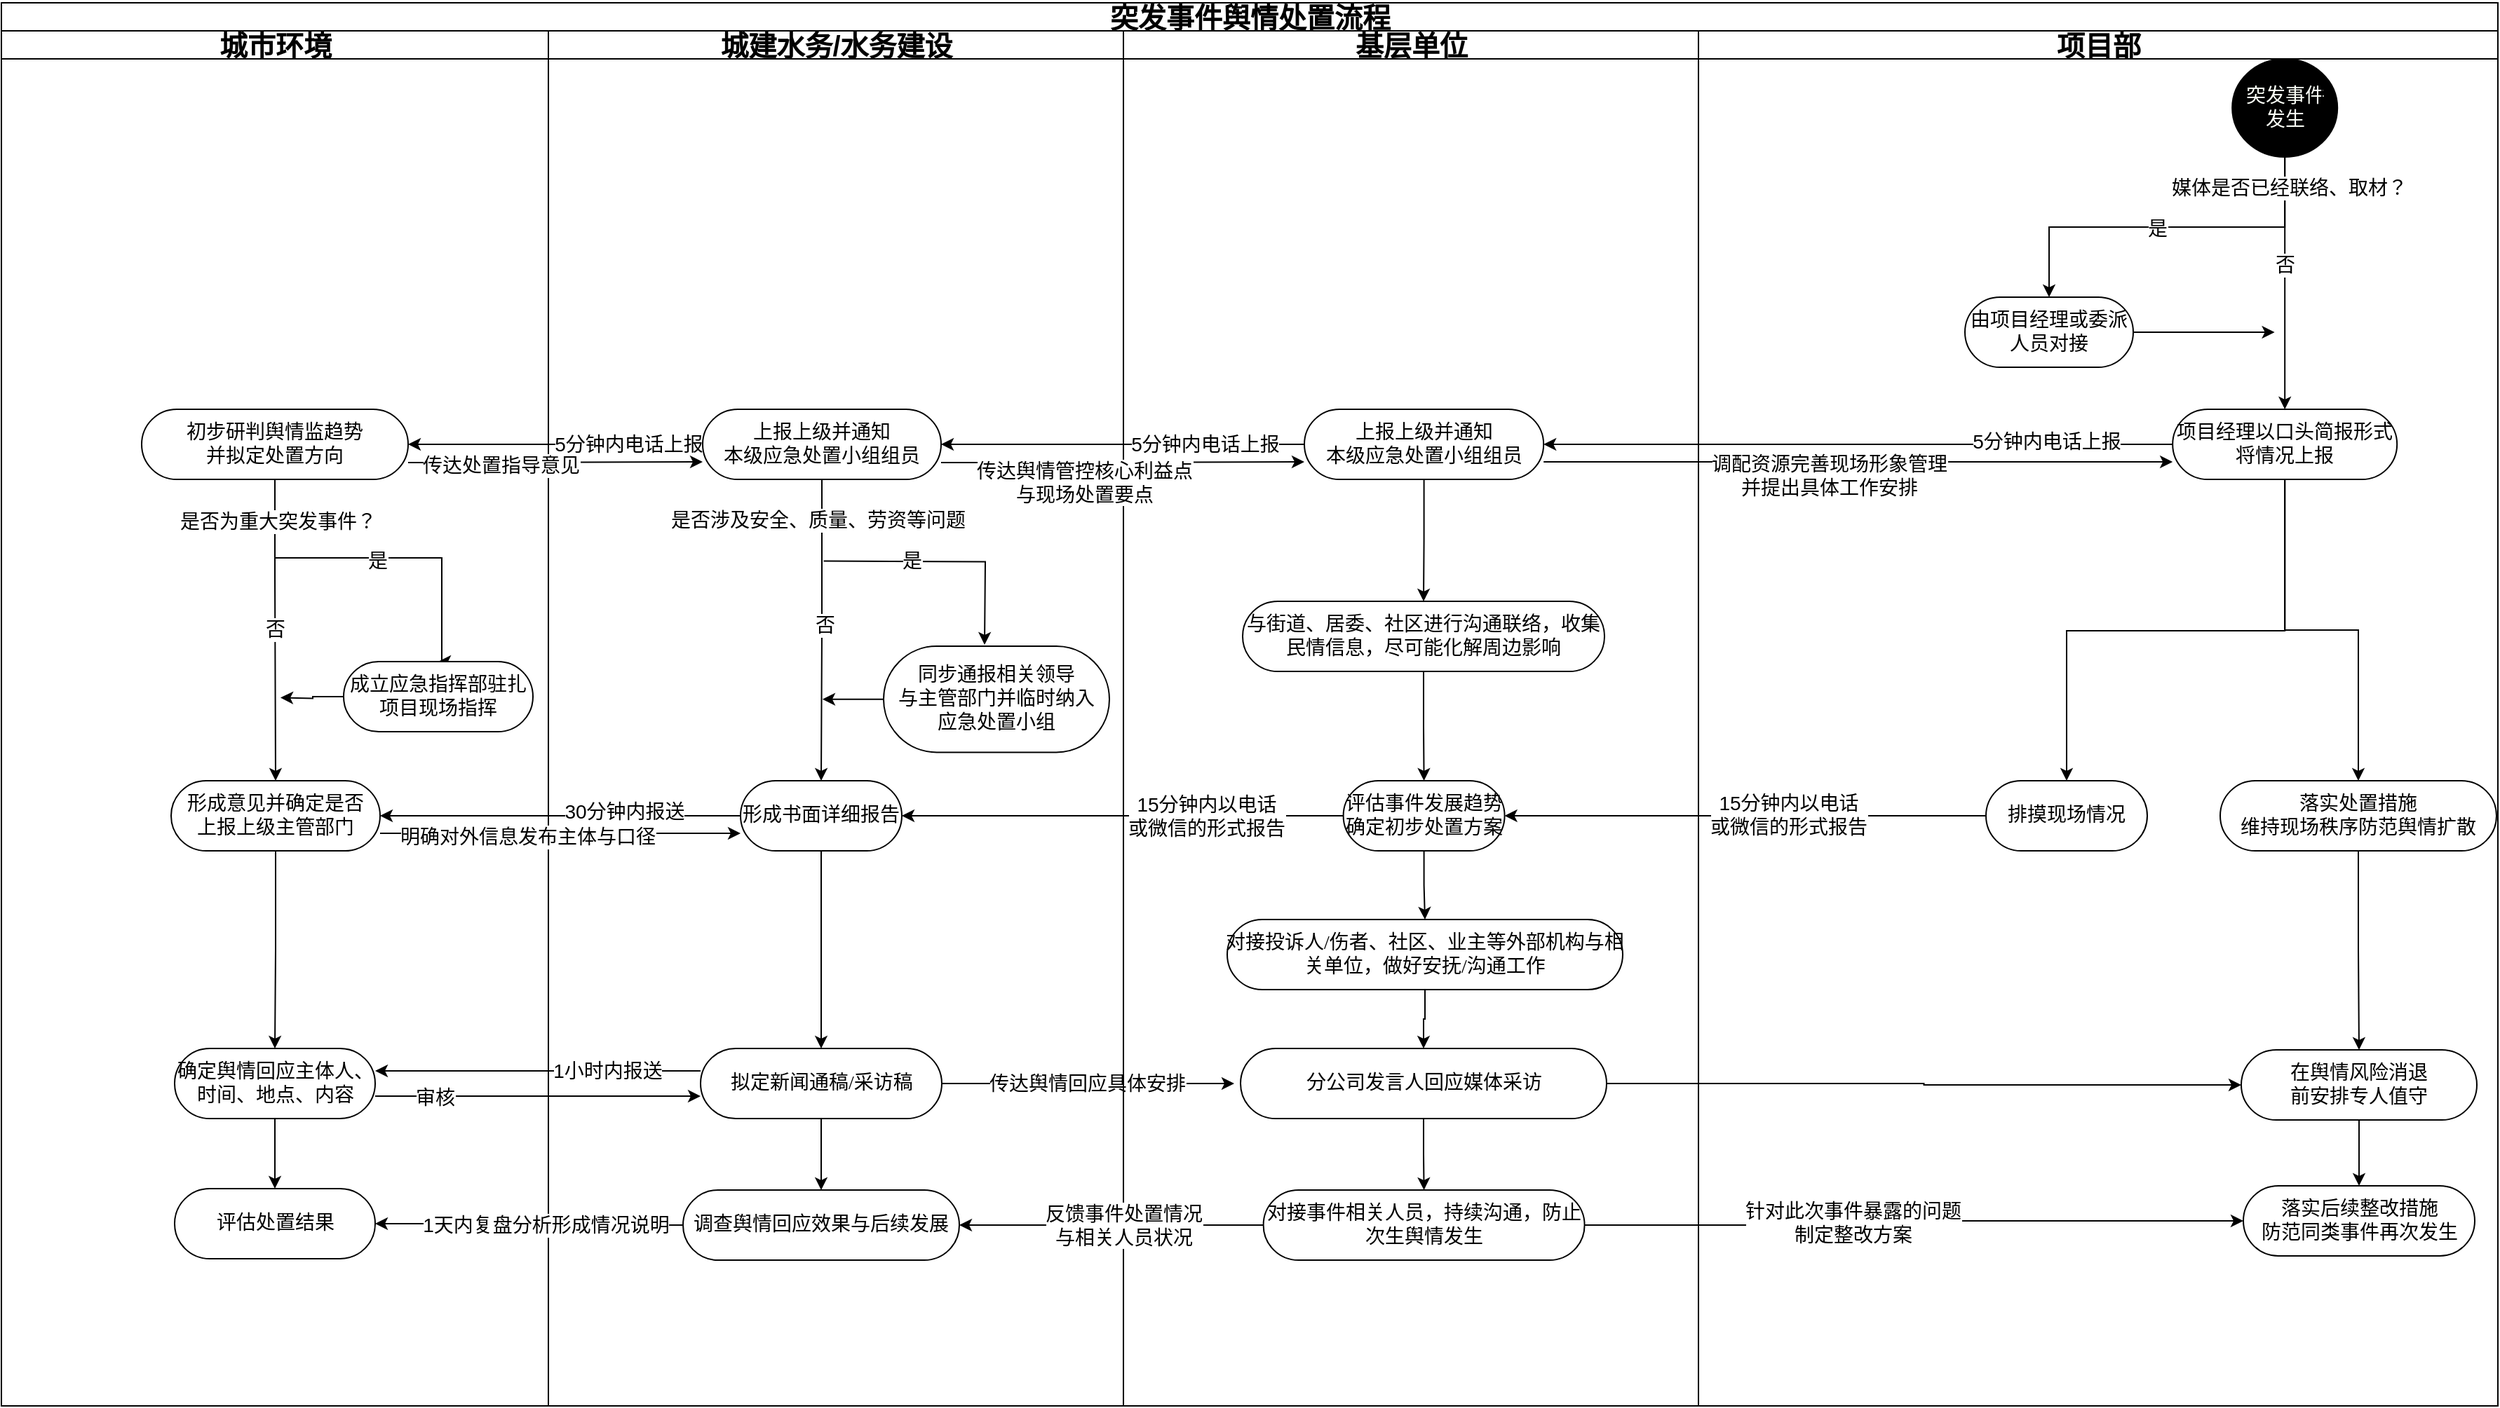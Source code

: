 <mxfile version="21.6.7" type="github">
  <diagram name="Page-1" id="0783ab3e-0a74-02c8-0abd-f7b4e66b4bec">
    <mxGraphModel dx="1562" dy="1930" grid="0" gridSize="10" guides="1" tooltips="1" connect="1" arrows="1" fold="1" page="1" pageScale="1" pageWidth="850" pageHeight="1100" background="none" math="0" shadow="0">
      <root>
        <mxCell id="0" />
        <mxCell id="1" parent="0" />
        <mxCell id="1c1d494c118603dd-1" value="突发事件舆情处置流程" style="swimlane;html=1;childLayout=stackLayout;startSize=20;rounded=0;shadow=0;comic=0;labelBackgroundColor=none;strokeWidth=1;fontFamily=Verdana;fontSize=20;align=center;spacingTop=0;spacingBottom=0;" parent="1" vertex="1">
          <mxGeometry x="54" y="-25" width="1780" height="1001" as="geometry" />
        </mxCell>
        <mxCell id="oOQ63VLb-OkWk4r61rTC-32" style="edgeStyle=orthogonalEdgeStyle;rounded=0;orthogonalLoop=1;jettySize=auto;html=1;entryX=1;entryY=0.5;entryDx=0;entryDy=0;fontSize=14;spacing=0;" parent="1c1d494c118603dd-1" source="oOQ63VLb-OkWk4r61rTC-26" target="oOQ63VLb-OkWk4r61rTC-29" edge="1">
          <mxGeometry relative="1" as="geometry" />
        </mxCell>
        <mxCell id="oOQ63VLb-OkWk4r61rTC-48" value="5分钟内电话上报" style="edgeLabel;html=1;align=center;verticalAlign=middle;resizable=0;points=[];fontSize=14;spacing=0;" parent="oOQ63VLb-OkWk4r61rTC-32" vertex="1" connectable="0">
          <mxGeometry x="-0.356" y="1" relative="1" as="geometry">
            <mxPoint x="54" y="-3" as="offset" />
          </mxGeometry>
        </mxCell>
        <mxCell id="oOQ63VLb-OkWk4r61rTC-34" style="edgeStyle=orthogonalEdgeStyle;rounded=0;orthogonalLoop=1;jettySize=auto;html=1;exitX=0;exitY=0.5;exitDx=0;exitDy=0;entryX=1;entryY=0.5;entryDx=0;entryDy=0;fontSize=14;spacing=0;" parent="1c1d494c118603dd-1" source="oOQ63VLb-OkWk4r61rTC-30" target="oOQ63VLb-OkWk4r61rTC-31" edge="1">
          <mxGeometry relative="1" as="geometry" />
        </mxCell>
        <mxCell id="oOQ63VLb-OkWk4r61rTC-50" value="5分钟内电话上报" style="edgeLabel;html=1;align=center;verticalAlign=middle;resizable=0;points=[];fontSize=14;spacing=0;" parent="oOQ63VLb-OkWk4r61rTC-34" vertex="1" connectable="0">
          <mxGeometry x="-0.195" relative="1" as="geometry">
            <mxPoint x="31" as="offset" />
          </mxGeometry>
        </mxCell>
        <mxCell id="Tv2FIY8ql31G6wODKrf9-86" value="" style="edgeStyle=orthogonalEdgeStyle;rounded=0;orthogonalLoop=1;jettySize=auto;html=1;fontSize=14;spacing=0;" parent="1c1d494c118603dd-1" source="oOQ63VLb-OkWk4r61rTC-29" target="oOQ63VLb-OkWk4r61rTC-30" edge="1">
          <mxGeometry relative="1" as="geometry" />
        </mxCell>
        <mxCell id="Tv2FIY8ql31G6wODKrf9-89" value="5分钟内电话上报" style="edgeLabel;html=1;align=center;verticalAlign=middle;resizable=0;points=[];fontSize=14;" parent="Tv2FIY8ql31G6wODKrf9-86" vertex="1" connectable="0">
          <mxGeometry x="-0.222" y="-1" relative="1" as="geometry">
            <mxPoint x="30" y="1" as="offset" />
          </mxGeometry>
        </mxCell>
        <mxCell id="Tv2FIY8ql31G6wODKrf9-76" style="edgeStyle=orthogonalEdgeStyle;rounded=0;orthogonalLoop=1;jettySize=auto;html=1;entryX=1;entryY=0.5;entryDx=0;entryDy=0;fontSize=14;spacing=0;" parent="1c1d494c118603dd-1" source="Tv2FIY8ql31G6wODKrf9-25" target="oOQ63VLb-OkWk4r61rTC-38" edge="1">
          <mxGeometry relative="1" as="geometry" />
        </mxCell>
        <mxCell id="Tv2FIY8ql31G6wODKrf9-121" value="15分钟内以电话&lt;br style=&quot;border-color: var(--border-color); font-size: 14px;&quot;&gt;&lt;span style=&quot;border-color: var(--border-color); font-size: 14px;&quot;&gt;或微信的形式报告&lt;/span&gt;" style="edgeLabel;html=1;align=center;verticalAlign=middle;resizable=0;points=[];labelBackgroundColor=#FFFFFF;fontSize=14;" parent="Tv2FIY8ql31G6wODKrf9-76" vertex="1" connectable="0">
          <mxGeometry x="-0.142" y="-1" relative="1" as="geometry">
            <mxPoint x="37" y="1" as="offset" />
          </mxGeometry>
        </mxCell>
        <mxCell id="Tv2FIY8ql31G6wODKrf9-27" style="edgeStyle=orthogonalEdgeStyle;rounded=0;orthogonalLoop=1;jettySize=auto;html=1;entryX=1;entryY=0.5;entryDx=0;entryDy=0;fontSize=14;spacing=0;" parent="1c1d494c118603dd-1" source="oOQ63VLb-OkWk4r61rTC-43" target="Tv2FIY8ql31G6wODKrf9-25" edge="1">
          <mxGeometry relative="1" as="geometry" />
        </mxCell>
        <mxCell id="Tv2FIY8ql31G6wODKrf9-75" value="15分钟内以电话&lt;br style=&quot;font-size: 14px;&quot;&gt;或微信的形式报告" style="edgeLabel;html=1;align=center;verticalAlign=middle;resizable=0;points=[];fontSize=14;spacing=0;" parent="Tv2FIY8ql31G6wODKrf9-27" vertex="1" connectable="0">
          <mxGeometry x="-0.176" y="-1" relative="1" as="geometry">
            <mxPoint as="offset" />
          </mxGeometry>
        </mxCell>
        <mxCell id="Tv2FIY8ql31G6wODKrf9-114" value="" style="edgeStyle=orthogonalEdgeStyle;rounded=0;orthogonalLoop=1;jettySize=auto;html=1;fontSize=14;" parent="1c1d494c118603dd-1" source="oOQ63VLb-OkWk4r61rTC-38" target="Tv2FIY8ql31G6wODKrf9-28" edge="1">
          <mxGeometry relative="1" as="geometry">
            <mxPoint x="619.5" y="610.0" as="targetPoint" />
            <mxPoint x="957.5" y="610" as="sourcePoint" />
          </mxGeometry>
        </mxCell>
        <mxCell id="Tv2FIY8ql31G6wODKrf9-115" value="30分钟内报送" style="edgeLabel;html=1;align=center;verticalAlign=middle;resizable=0;points=[];fontSize=14;" parent="Tv2FIY8ql31G6wODKrf9-114" vertex="1" connectable="0">
          <mxGeometry x="-0.363" relative="1" as="geometry">
            <mxPoint x="-1" y="-3" as="offset" />
          </mxGeometry>
        </mxCell>
        <mxCell id="1c1d494c118603dd-2" value="城市环境" style="swimlane;html=1;startSize=20;fontSize=20;" parent="1c1d494c118603dd-1" vertex="1">
          <mxGeometry y="20" width="390" height="981" as="geometry" />
        </mxCell>
        <mxCell id="Tv2FIY8ql31G6wODKrf9-284" style="edgeStyle=orthogonalEdgeStyle;rounded=0;orthogonalLoop=1;jettySize=auto;html=1;exitX=0.5;exitY=1;exitDx=0;exitDy=0;entryX=0.5;entryY=0;entryDx=0;entryDy=0;fontSize=14;" parent="1c1d494c118603dd-2" source="oOQ63VLb-OkWk4r61rTC-31" target="oOQ63VLb-OkWk4r61rTC-35" edge="1">
          <mxGeometry relative="1" as="geometry">
            <Array as="points">
              <mxPoint x="195" y="376" />
              <mxPoint x="314" y="376" />
            </Array>
          </mxGeometry>
        </mxCell>
        <mxCell id="Tv2FIY8ql31G6wODKrf9-285" value="是" style="edgeLabel;html=1;align=center;verticalAlign=middle;resizable=0;points=[];fontSize=14;" parent="Tv2FIY8ql31G6wODKrf9-284" vertex="1" connectable="0">
          <mxGeometry x="0.016" y="-2" relative="1" as="geometry">
            <mxPoint x="1" as="offset" />
          </mxGeometry>
        </mxCell>
        <mxCell id="oOQ63VLb-OkWk4r61rTC-31" value="初步研判舆情监趋势&lt;br style=&quot;font-size: 14px;&quot;&gt;并拟定处置方向" style="rounded=1;whiteSpace=wrap;html=1;shadow=0;comic=0;labelBackgroundColor=none;strokeWidth=1;fontFamily=Verdana;fontSize=14;align=center;arcSize=50;spacing=0;" parent="1c1d494c118603dd-2" vertex="1">
          <mxGeometry x="100" y="270" width="190" height="50" as="geometry" />
        </mxCell>
        <mxCell id="Tv2FIY8ql31G6wODKrf9-290" style="edgeStyle=orthogonalEdgeStyle;rounded=0;orthogonalLoop=1;jettySize=auto;html=1;exitX=0;exitY=0.5;exitDx=0;exitDy=0;" parent="1c1d494c118603dd-2" source="oOQ63VLb-OkWk4r61rTC-35" edge="1">
          <mxGeometry relative="1" as="geometry">
            <mxPoint x="199.0" y="475.692" as="targetPoint" />
          </mxGeometry>
        </mxCell>
        <mxCell id="oOQ63VLb-OkWk4r61rTC-35" value="成立应急指挥部驻扎项目现场指挥" style="rounded=1;whiteSpace=wrap;html=1;shadow=0;comic=0;labelBackgroundColor=none;strokeWidth=1;fontFamily=Verdana;fontSize=14;align=center;arcSize=50;spacing=0;" parent="1c1d494c118603dd-2" vertex="1">
          <mxGeometry x="244" y="450" width="135" height="50" as="geometry" />
        </mxCell>
        <mxCell id="Tv2FIY8ql31G6wODKrf9-157" style="edgeStyle=orthogonalEdgeStyle;rounded=0;orthogonalLoop=1;jettySize=auto;html=1;exitX=0.5;exitY=1;exitDx=0;exitDy=0;entryX=0.5;entryY=0;entryDx=0;entryDy=0;fontSize=14;" parent="1c1d494c118603dd-2" source="Tv2FIY8ql31G6wODKrf9-28" target="Tv2FIY8ql31G6wODKrf9-156" edge="1">
          <mxGeometry relative="1" as="geometry" />
        </mxCell>
        <mxCell id="Tv2FIY8ql31G6wODKrf9-28" value="形成意见并确定是否&lt;br style=&quot;border-color: var(--border-color); font-size: 14px;&quot;&gt;上报上级主管部门" style="rounded=1;whiteSpace=wrap;html=1;shadow=0;comic=0;labelBackgroundColor=none;strokeWidth=1;fontFamily=Verdana;fontSize=14;align=center;arcSize=50;spacing=0;" parent="1c1d494c118603dd-2" vertex="1">
          <mxGeometry x="121" y="535" width="149" height="50" as="geometry" />
        </mxCell>
        <mxCell id="oOQ63VLb-OkWk4r61rTC-53" style="edgeStyle=orthogonalEdgeStyle;rounded=0;orthogonalLoop=1;jettySize=auto;html=1;entryX=0.5;entryY=0;entryDx=0;entryDy=0;fontSize=14;spacing=0;exitX=0.5;exitY=1;exitDx=0;exitDy=0;" parent="1c1d494c118603dd-2" source="oOQ63VLb-OkWk4r61rTC-31" target="Tv2FIY8ql31G6wODKrf9-28" edge="1">
          <mxGeometry relative="1" as="geometry">
            <mxPoint x="125" y="667" as="targetPoint" />
            <Array as="points">
              <mxPoint x="195" y="390" />
              <mxPoint x="195" y="390" />
            </Array>
          </mxGeometry>
        </mxCell>
        <mxCell id="oOQ63VLb-OkWk4r61rTC-54" value="是否为重大突发事件？" style="edgeLabel;html=1;align=center;verticalAlign=middle;resizable=0;points=[];fontSize=14;spacing=0;" parent="oOQ63VLb-OkWk4r61rTC-53" vertex="1" connectable="0">
          <mxGeometry x="-0.778" y="2" relative="1" as="geometry">
            <mxPoint y="6" as="offset" />
          </mxGeometry>
        </mxCell>
        <mxCell id="oOQ63VLb-OkWk4r61rTC-56" value="否" style="edgeLabel;html=1;align=center;verticalAlign=middle;resizable=0;points=[];fontSize=14;spacing=0;" parent="oOQ63VLb-OkWk4r61rTC-53" vertex="1" connectable="0">
          <mxGeometry x="0.18" y="1" relative="1" as="geometry">
            <mxPoint x="-2" y="-20" as="offset" />
          </mxGeometry>
        </mxCell>
        <mxCell id="Tv2FIY8ql31G6wODKrf9-179" style="edgeStyle=orthogonalEdgeStyle;rounded=0;orthogonalLoop=1;jettySize=auto;html=1;entryX=0.5;entryY=0;entryDx=0;entryDy=0;fontSize=14;" parent="1c1d494c118603dd-2" source="Tv2FIY8ql31G6wODKrf9-156" target="Tv2FIY8ql31G6wODKrf9-178" edge="1">
          <mxGeometry relative="1" as="geometry" />
        </mxCell>
        <mxCell id="Tv2FIY8ql31G6wODKrf9-156" value="确定舆情回应主体人、时间、地点、内容" style="rounded=1;whiteSpace=wrap;html=1;shadow=0;comic=0;labelBackgroundColor=none;strokeWidth=1;fontFamily=Verdana;fontSize=14;align=center;arcSize=50;spacing=0;" parent="1c1d494c118603dd-2" vertex="1">
          <mxGeometry x="123.5" y="726" width="143" height="50" as="geometry" />
        </mxCell>
        <mxCell id="Tv2FIY8ql31G6wODKrf9-178" value="评估处置结果" style="rounded=1;whiteSpace=wrap;html=1;shadow=0;comic=0;labelBackgroundColor=none;strokeWidth=1;fontFamily=Verdana;fontSize=14;align=center;arcSize=50;spacing=0;" parent="1c1d494c118603dd-2" vertex="1">
          <mxGeometry x="123.5" y="826" width="143" height="50" as="geometry" />
        </mxCell>
        <mxCell id="1c1d494c118603dd-3" value="城建水务/水务建设" style="swimlane;html=1;startSize=20;fontSize=20;" parent="1c1d494c118603dd-1" vertex="1">
          <mxGeometry x="390" y="20" width="410" height="981" as="geometry" />
        </mxCell>
        <mxCell id="Tv2FIY8ql31G6wODKrf9-10" style="edgeStyle=orthogonalEdgeStyle;rounded=0;orthogonalLoop=1;jettySize=auto;html=1;entryX=0.5;entryY=0;entryDx=0;entryDy=0;fontSize=14;spacing=0;" parent="1c1d494c118603dd-3" source="oOQ63VLb-OkWk4r61rTC-30" target="oOQ63VLb-OkWk4r61rTC-38" edge="1">
          <mxGeometry relative="1" as="geometry" />
        </mxCell>
        <mxCell id="Tv2FIY8ql31G6wODKrf9-92" value="是否涉及安全、质量、劳资等问题" style="edgeLabel;html=1;align=center;verticalAlign=middle;resizable=0;points=[];fontSize=14;" parent="Tv2FIY8ql31G6wODKrf9-10" vertex="1" connectable="0">
          <mxGeometry x="-0.731" y="-3" relative="1" as="geometry">
            <mxPoint as="offset" />
          </mxGeometry>
        </mxCell>
        <mxCell id="Tv2FIY8ql31G6wODKrf9-94" value="否" style="edgeLabel;html=1;align=center;verticalAlign=middle;resizable=0;points=[];fontSize=14;" parent="Tv2FIY8ql31G6wODKrf9-10" vertex="1" connectable="0">
          <mxGeometry x="0.233" relative="1" as="geometry">
            <mxPoint x="2" y="-29" as="offset" />
          </mxGeometry>
        </mxCell>
        <mxCell id="Tv2FIY8ql31G6wODKrf9-91" style="edgeStyle=orthogonalEdgeStyle;rounded=0;orthogonalLoop=1;jettySize=auto;html=1;fontSize=14;" parent="1c1d494c118603dd-3" edge="1">
          <mxGeometry relative="1" as="geometry">
            <mxPoint x="196.27" y="378.28" as="sourcePoint" />
            <mxPoint x="311" y="438" as="targetPoint" />
          </mxGeometry>
        </mxCell>
        <mxCell id="Tv2FIY8ql31G6wODKrf9-93" value="是" style="edgeLabel;html=1;align=center;verticalAlign=middle;resizable=0;points=[];fontSize=14;" parent="Tv2FIY8ql31G6wODKrf9-91" vertex="1" connectable="0">
          <mxGeometry x="-0.291" y="1" relative="1" as="geometry">
            <mxPoint as="offset" />
          </mxGeometry>
        </mxCell>
        <mxCell id="oOQ63VLb-OkWk4r61rTC-30" value="上报上级并通知&lt;br style=&quot;border-color: var(--border-color); font-size: 14px;&quot;&gt;本级应急处置小组组员" style="rounded=1;whiteSpace=wrap;html=1;shadow=0;comic=0;labelBackgroundColor=none;strokeWidth=1;fontFamily=Verdana;fontSize=14;align=center;arcSize=50;spacing=0;" parent="1c1d494c118603dd-3" vertex="1">
          <mxGeometry x="110" y="270" width="170" height="50" as="geometry" />
        </mxCell>
        <mxCell id="Tv2FIY8ql31G6wODKrf9-103" style="edgeStyle=orthogonalEdgeStyle;rounded=0;orthogonalLoop=1;jettySize=auto;html=1;fontSize=14;" parent="1c1d494c118603dd-3" source="oOQ63VLb-OkWk4r61rTC-38" target="Tv2FIY8ql31G6wODKrf9-101" edge="1">
          <mxGeometry relative="1" as="geometry" />
        </mxCell>
        <mxCell id="oOQ63VLb-OkWk4r61rTC-38" value="形成书面详细报告" style="rounded=1;whiteSpace=wrap;html=1;shadow=0;comic=0;labelBackgroundColor=none;strokeWidth=1;fontFamily=Verdana;fontSize=14;align=center;arcSize=50;spacing=0;" parent="1c1d494c118603dd-3" vertex="1">
          <mxGeometry x="137" y="535" width="115" height="50" as="geometry" />
        </mxCell>
        <mxCell id="Tv2FIY8ql31G6wODKrf9-289" style="edgeStyle=orthogonalEdgeStyle;rounded=0;orthogonalLoop=1;jettySize=auto;html=1;" parent="1c1d494c118603dd-3" source="Tv2FIY8ql31G6wODKrf9-85" edge="1">
          <mxGeometry relative="1" as="geometry">
            <mxPoint x="195.462" y="476.86" as="targetPoint" />
          </mxGeometry>
        </mxCell>
        <mxCell id="Tv2FIY8ql31G6wODKrf9-85" value="同步通报相关领导&lt;br&gt;与主管部门并临时纳入&lt;br&gt;应急处置小组" style="rounded=1;whiteSpace=wrap;html=1;shadow=0;comic=0;labelBackgroundColor=none;strokeWidth=1;fontFamily=Verdana;fontSize=14;align=center;arcSize=50;spacing=0;" parent="1c1d494c118603dd-3" vertex="1">
          <mxGeometry x="239" y="439" width="161" height="75.72" as="geometry" />
        </mxCell>
        <mxCell id="Tv2FIY8ql31G6wODKrf9-154" style="edgeStyle=orthogonalEdgeStyle;rounded=0;orthogonalLoop=1;jettySize=auto;html=1;fontSize=14;" parent="1c1d494c118603dd-3" source="Tv2FIY8ql31G6wODKrf9-101" edge="1">
          <mxGeometry relative="1" as="geometry">
            <mxPoint x="489" y="751" as="targetPoint" />
          </mxGeometry>
        </mxCell>
        <mxCell id="Tv2FIY8ql31G6wODKrf9-166" value="传达舆情回应具体安排" style="edgeLabel;html=1;align=center;verticalAlign=middle;resizable=0;points=[];fontSize=14;" parent="Tv2FIY8ql31G6wODKrf9-154" vertex="1" connectable="0">
          <mxGeometry x="-0.302" y="-3" relative="1" as="geometry">
            <mxPoint x="30" y="-3" as="offset" />
          </mxGeometry>
        </mxCell>
        <mxCell id="Tv2FIY8ql31G6wODKrf9-177" style="edgeStyle=orthogonalEdgeStyle;rounded=0;orthogonalLoop=1;jettySize=auto;html=1;exitX=0.5;exitY=1;exitDx=0;exitDy=0;entryX=0.5;entryY=0;entryDx=0;entryDy=0;fontSize=14;" parent="1c1d494c118603dd-3" source="Tv2FIY8ql31G6wODKrf9-101" target="Tv2FIY8ql31G6wODKrf9-172" edge="1">
          <mxGeometry relative="1" as="geometry" />
        </mxCell>
        <mxCell id="Tv2FIY8ql31G6wODKrf9-101" value="拟定新闻通稿/采访稿" style="rounded=1;whiteSpace=wrap;html=1;shadow=0;comic=0;labelBackgroundColor=none;strokeWidth=1;fontFamily=Verdana;fontSize=14;align=center;arcSize=50;spacing=0;" parent="1c1d494c118603dd-3" vertex="1">
          <mxGeometry x="108.5" y="726" width="172" height="50" as="geometry" />
        </mxCell>
        <mxCell id="Tv2FIY8ql31G6wODKrf9-159" style="edgeStyle=orthogonalEdgeStyle;rounded=0;orthogonalLoop=1;jettySize=auto;html=1;exitX=0;exitY=0.75;exitDx=0;exitDy=0;entryX=1;entryY=0.75;entryDx=0;entryDy=0;fontSize=14;" parent="1c1d494c118603dd-3" edge="1">
          <mxGeometry relative="1" as="geometry">
            <mxPoint x="108.5" y="742" as="sourcePoint" />
            <mxPoint x="-123.5" y="742" as="targetPoint" />
          </mxGeometry>
        </mxCell>
        <mxCell id="Tv2FIY8ql31G6wODKrf9-160" value="1小时内报送" style="edgeLabel;html=1;align=center;verticalAlign=middle;resizable=0;points=[];fontSize=14;" parent="Tv2FIY8ql31G6wODKrf9-159" vertex="1" connectable="0">
          <mxGeometry x="0.136" y="1" relative="1" as="geometry">
            <mxPoint x="65" y="-1" as="offset" />
          </mxGeometry>
        </mxCell>
        <mxCell id="Tv2FIY8ql31G6wODKrf9-164" style="edgeStyle=orthogonalEdgeStyle;rounded=0;orthogonalLoop=1;jettySize=auto;html=1;exitX=1;exitY=0.5;exitDx=0;exitDy=0;entryX=0;entryY=0.5;entryDx=0;entryDy=0;fontSize=14;" parent="1c1d494c118603dd-3" edge="1">
          <mxGeometry relative="1" as="geometry">
            <mxPoint x="-123.5" y="760" as="sourcePoint" />
            <mxPoint x="108.5" y="760" as="targetPoint" />
          </mxGeometry>
        </mxCell>
        <mxCell id="Tv2FIY8ql31G6wODKrf9-165" value="审核" style="edgeLabel;html=1;align=center;verticalAlign=middle;resizable=0;points=[];fontSize=14;" parent="Tv2FIY8ql31G6wODKrf9-164" vertex="1" connectable="0">
          <mxGeometry x="0.233" y="-5" relative="1" as="geometry">
            <mxPoint x="-101" y="-4" as="offset" />
          </mxGeometry>
        </mxCell>
        <mxCell id="Tv2FIY8ql31G6wODKrf9-172" value="调查舆情回应效果与后续发展" style="rounded=1;whiteSpace=wrap;html=1;shadow=0;comic=0;labelBackgroundColor=none;strokeWidth=1;fontFamily=Verdana;fontSize=14;align=center;arcSize=50;spacing=0;" parent="1c1d494c118603dd-3" vertex="1">
          <mxGeometry x="96" y="827" width="197" height="50" as="geometry" />
        </mxCell>
        <mxCell id="1c1d494c118603dd-4" value="基层单位" style="swimlane;html=1;startSize=20;fontSize=20;" parent="1c1d494c118603dd-1" vertex="1">
          <mxGeometry x="800" y="20" width="410" height="981" as="geometry">
            <mxRectangle x="500" y="20" width="40" height="970" as="alternateBounds" />
          </mxGeometry>
        </mxCell>
        <mxCell id="Tv2FIY8ql31G6wODKrf9-146" style="edgeStyle=orthogonalEdgeStyle;rounded=0;orthogonalLoop=1;jettySize=auto;html=1;entryX=0.5;entryY=0;entryDx=0;entryDy=0;fontSize=14;" parent="1c1d494c118603dd-4" source="oOQ63VLb-OkWk4r61rTC-29" target="Tv2FIY8ql31G6wODKrf9-145" edge="1">
          <mxGeometry relative="1" as="geometry" />
        </mxCell>
        <mxCell id="oOQ63VLb-OkWk4r61rTC-29" value="上报上级并通知&lt;br style=&quot;font-size: 14px;&quot;&gt;本级应急处置小组组员" style="rounded=1;whiteSpace=wrap;html=1;shadow=0;comic=0;labelBackgroundColor=none;strokeWidth=1;fontFamily=Verdana;fontSize=14;align=center;arcSize=50;spacing=0;" parent="1c1d494c118603dd-4" vertex="1">
          <mxGeometry x="129" y="270" width="170.59" height="50" as="geometry" />
        </mxCell>
        <mxCell id="Tv2FIY8ql31G6wODKrf9-106" style="edgeStyle=orthogonalEdgeStyle;rounded=0;orthogonalLoop=1;jettySize=auto;html=1;exitX=0.5;exitY=1;exitDx=0;exitDy=0;entryX=0.5;entryY=0;entryDx=0;entryDy=0;fontSize=14;" parent="1c1d494c118603dd-4" source="Tv2FIY8ql31G6wODKrf9-25" target="Tv2FIY8ql31G6wODKrf9-104" edge="1">
          <mxGeometry relative="1" as="geometry" />
        </mxCell>
        <mxCell id="Tv2FIY8ql31G6wODKrf9-25" value="评估事件发展趋势&lt;br style=&quot;border-color: var(--border-color); font-size: 14px;&quot;&gt;确定初步处置方案" style="rounded=1;whiteSpace=wrap;html=1;shadow=0;comic=0;labelBackgroundColor=none;strokeWidth=1;fontFamily=Verdana;fontSize=14;align=center;arcSize=50;spacing=0;" parent="1c1d494c118603dd-4" vertex="1">
          <mxGeometry x="156.8" y="535" width="115" height="50" as="geometry" />
        </mxCell>
        <mxCell id="Tv2FIY8ql31G6wODKrf9-169" style="edgeStyle=orthogonalEdgeStyle;rounded=0;orthogonalLoop=1;jettySize=auto;html=1;entryX=0.5;entryY=0;entryDx=0;entryDy=0;fontSize=14;" parent="1c1d494c118603dd-4" source="Tv2FIY8ql31G6wODKrf9-104" target="Tv2FIY8ql31G6wODKrf9-167" edge="1">
          <mxGeometry relative="1" as="geometry" />
        </mxCell>
        <mxCell id="Tv2FIY8ql31G6wODKrf9-104" value="对接投诉人/伤者、社区、业主等外部机构与相关单位，做好安抚/沟通工作" style="rounded=1;whiteSpace=wrap;html=1;shadow=0;comic=0;labelBackgroundColor=none;strokeWidth=1;fontFamily=Verdana;fontSize=14;align=center;arcSize=50;spacing=0;" parent="1c1d494c118603dd-4" vertex="1">
          <mxGeometry x="74" y="634" width="282" height="50" as="geometry" />
        </mxCell>
        <mxCell id="Tv2FIY8ql31G6wODKrf9-144" style="edgeStyle=orthogonalEdgeStyle;rounded=0;orthogonalLoop=1;jettySize=auto;html=1;entryX=0.5;entryY=0;entryDx=0;entryDy=0;exitX=0.5;exitY=1;exitDx=0;exitDy=0;fontSize=14;" parent="1c1d494c118603dd-4" source="Tv2FIY8ql31G6wODKrf9-145" target="Tv2FIY8ql31G6wODKrf9-25" edge="1">
          <mxGeometry relative="1" as="geometry">
            <mxPoint x="303.429" y="454" as="sourcePoint" />
          </mxGeometry>
        </mxCell>
        <mxCell id="Tv2FIY8ql31G6wODKrf9-145" value="与街道、居委、社区进行沟通联络，收集民情信息，尽可能化解周边影响" style="rounded=1;whiteSpace=wrap;html=1;shadow=0;comic=0;labelBackgroundColor=none;strokeWidth=1;fontFamily=Verdana;fontSize=14;align=center;arcSize=50;spacing=0;" parent="1c1d494c118603dd-4" vertex="1">
          <mxGeometry x="85" y="407" width="258" height="50" as="geometry" />
        </mxCell>
        <mxCell id="Tv2FIY8ql31G6wODKrf9-270" style="edgeStyle=orthogonalEdgeStyle;rounded=0;orthogonalLoop=1;jettySize=auto;html=1;entryX=0.5;entryY=0;entryDx=0;entryDy=0;fontSize=14;" parent="1c1d494c118603dd-4" source="Tv2FIY8ql31G6wODKrf9-167" target="Tv2FIY8ql31G6wODKrf9-269" edge="1">
          <mxGeometry relative="1" as="geometry" />
        </mxCell>
        <mxCell id="Tv2FIY8ql31G6wODKrf9-167" value="分公司发言人回应媒体采访" style="rounded=1;whiteSpace=wrap;html=1;shadow=0;comic=0;labelBackgroundColor=none;strokeWidth=1;fontFamily=Verdana;fontSize=14;align=center;arcSize=50;spacing=0;" parent="1c1d494c118603dd-4" vertex="1">
          <mxGeometry x="83.5" y="726" width="261" height="50" as="geometry" />
        </mxCell>
        <mxCell id="Tv2FIY8ql31G6wODKrf9-269" value="对接事件相关人员，持续沟通，防止次生舆情发生" style="rounded=1;whiteSpace=wrap;html=1;shadow=0;comic=0;labelBackgroundColor=none;strokeWidth=1;fontFamily=Verdana;fontSize=14;align=center;arcSize=50;spacing=0;" parent="1c1d494c118603dd-4" vertex="1">
          <mxGeometry x="99.8" y="827" width="229" height="50" as="geometry" />
        </mxCell>
        <mxCell id="Tv2FIY8ql31G6wODKrf9-129" style="edgeStyle=orthogonalEdgeStyle;rounded=0;orthogonalLoop=1;jettySize=auto;html=1;entryX=0;entryY=0.75;entryDx=0;entryDy=0;fontSize=14;" parent="1c1d494c118603dd-1" source="oOQ63VLb-OkWk4r61rTC-31" target="oOQ63VLb-OkWk4r61rTC-30" edge="1">
          <mxGeometry relative="1" as="geometry">
            <Array as="points">
              <mxPoint x="343" y="328" />
              <mxPoint x="343" y="328" />
            </Array>
          </mxGeometry>
        </mxCell>
        <mxCell id="Tv2FIY8ql31G6wODKrf9-130" value="传达处置指导意见" style="edgeLabel;html=1;align=center;verticalAlign=middle;resizable=0;points=[];fontSize=14;" parent="Tv2FIY8ql31G6wODKrf9-129" vertex="1" connectable="0">
          <mxGeometry x="0.166" y="-4" relative="1" as="geometry">
            <mxPoint x="-57" y="-2" as="offset" />
          </mxGeometry>
        </mxCell>
        <mxCell id="Tv2FIY8ql31G6wODKrf9-135" style="edgeStyle=orthogonalEdgeStyle;rounded=0;orthogonalLoop=1;jettySize=auto;html=1;entryX=0;entryY=0.75;entryDx=0;entryDy=0;fontSize=14;" parent="1c1d494c118603dd-1" source="oOQ63VLb-OkWk4r61rTC-30" target="oOQ63VLb-OkWk4r61rTC-29" edge="1">
          <mxGeometry relative="1" as="geometry">
            <Array as="points">
              <mxPoint x="745" y="328" />
              <mxPoint x="745" y="328" />
            </Array>
          </mxGeometry>
        </mxCell>
        <mxCell id="Tv2FIY8ql31G6wODKrf9-138" value="传达舆情管控核心利益点&lt;br&gt;与现场处置要点" style="edgeLabel;html=1;align=center;verticalAlign=middle;resizable=0;points=[];fontSize=14;" parent="Tv2FIY8ql31G6wODKrf9-135" vertex="1" connectable="0">
          <mxGeometry x="-0.536" y="2" relative="1" as="geometry">
            <mxPoint x="42" y="16" as="offset" />
          </mxGeometry>
        </mxCell>
        <mxCell id="Tv2FIY8ql31G6wODKrf9-139" style="edgeStyle=orthogonalEdgeStyle;rounded=0;orthogonalLoop=1;jettySize=auto;html=1;exitX=1;exitY=0.75;exitDx=0;exitDy=0;entryX=0;entryY=0.75;entryDx=0;entryDy=0;fontSize=14;" parent="1c1d494c118603dd-1" source="oOQ63VLb-OkWk4r61rTC-29" target="oOQ63VLb-OkWk4r61rTC-26" edge="1">
          <mxGeometry relative="1" as="geometry" />
        </mxCell>
        <mxCell id="Tv2FIY8ql31G6wODKrf9-140" value="调配资源完善现场形象管理&lt;br&gt;并提出具体工作安排" style="edgeLabel;html=1;align=center;verticalAlign=middle;resizable=0;points=[];fontSize=14;" parent="Tv2FIY8ql31G6wODKrf9-139" vertex="1" connectable="0">
          <mxGeometry x="-0.392" y="-3" relative="1" as="geometry">
            <mxPoint x="67" y="6" as="offset" />
          </mxGeometry>
        </mxCell>
        <mxCell id="Tv2FIY8ql31G6wODKrf9-161" style="edgeStyle=orthogonalEdgeStyle;rounded=0;orthogonalLoop=1;jettySize=auto;html=1;exitX=1;exitY=0.75;exitDx=0;exitDy=0;entryX=0;entryY=0.75;entryDx=0;entryDy=0;fontSize=14;" parent="1c1d494c118603dd-1" source="Tv2FIY8ql31G6wODKrf9-28" target="oOQ63VLb-OkWk4r61rTC-38" edge="1">
          <mxGeometry relative="1" as="geometry" />
        </mxCell>
        <mxCell id="Tv2FIY8ql31G6wODKrf9-163" value="明确对外信息发布主体与口径" style="edgeLabel;html=1;align=center;verticalAlign=middle;resizable=0;points=[];fontSize=14;" parent="Tv2FIY8ql31G6wODKrf9-161" vertex="1" connectable="0">
          <mxGeometry x="-0.297" y="-2" relative="1" as="geometry">
            <mxPoint x="14" as="offset" />
          </mxGeometry>
        </mxCell>
        <mxCell id="oOQ63VLb-OkWk4r61rTC-21" value="项目部" style="swimlane;html=1;startSize=20;fontSize=20;" parent="1c1d494c118603dd-1" vertex="1">
          <mxGeometry x="1210" y="20" width="570" height="981" as="geometry">
            <mxRectangle x="500" y="20" width="40" height="970" as="alternateBounds" />
          </mxGeometry>
        </mxCell>
        <mxCell id="oOQ63VLb-OkWk4r61rTC-28" style="edgeStyle=orthogonalEdgeStyle;rounded=0;orthogonalLoop=1;jettySize=auto;html=1;entryX=0.5;entryY=0;entryDx=0;entryDy=0;fontSize=14;spacing=0;" parent="oOQ63VLb-OkWk4r61rTC-21" source="60571a20871a0731-4" target="oOQ63VLb-OkWk4r61rTC-26" edge="1">
          <mxGeometry relative="1" as="geometry" />
        </mxCell>
        <mxCell id="Tv2FIY8ql31G6wODKrf9-113" value="否" style="edgeLabel;html=1;align=center;verticalAlign=middle;resizable=0;points=[];fontSize=14;" parent="oOQ63VLb-OkWk4r61rTC-28" vertex="1" connectable="0">
          <mxGeometry x="-0.143" relative="1" as="geometry">
            <mxPoint as="offset" />
          </mxGeometry>
        </mxCell>
        <mxCell id="Tv2FIY8ql31G6wODKrf9-110" style="edgeStyle=orthogonalEdgeStyle;rounded=0;orthogonalLoop=1;jettySize=auto;html=1;entryX=0.5;entryY=0;entryDx=0;entryDy=0;fontSize=14;" parent="oOQ63VLb-OkWk4r61rTC-21" source="60571a20871a0731-4" target="Tv2FIY8ql31G6wODKrf9-108" edge="1">
          <mxGeometry relative="1" as="geometry">
            <Array as="points">
              <mxPoint x="418" y="140" />
              <mxPoint x="250" y="140" />
            </Array>
          </mxGeometry>
        </mxCell>
        <mxCell id="Tv2FIY8ql31G6wODKrf9-111" value="&lt;font style=&quot;font-size: 14px;&quot;&gt;媒体是否已经联络、取材？&lt;/font&gt;" style="edgeLabel;html=1;align=center;verticalAlign=middle;resizable=0;points=[];fontSize=14;" parent="Tv2FIY8ql31G6wODKrf9-110" vertex="1" connectable="0">
          <mxGeometry x="-0.84" y="3" relative="1" as="geometry">
            <mxPoint as="offset" />
          </mxGeometry>
        </mxCell>
        <mxCell id="Tv2FIY8ql31G6wODKrf9-112" value="是" style="edgeLabel;html=1;align=center;verticalAlign=middle;resizable=0;points=[];fontSize=14;" parent="Tv2FIY8ql31G6wODKrf9-110" vertex="1" connectable="0">
          <mxGeometry x="0.057" y="1" relative="1" as="geometry">
            <mxPoint as="offset" />
          </mxGeometry>
        </mxCell>
        <mxCell id="60571a20871a0731-4" value="&lt;font color=&quot;#fbfff7&quot; style=&quot;font-size: 14px;&quot;&gt;突发事件&lt;br style=&quot;font-size: 14px;&quot;&gt;发生&lt;/font&gt;" style="ellipse;whiteSpace=wrap;html=1;rounded=0;shadow=0;comic=0;labelBackgroundColor=none;strokeWidth=1;fillColor=#000000;fontFamily=Verdana;fontSize=14;align=center;spacing=0;" parent="oOQ63VLb-OkWk4r61rTC-21" vertex="1">
          <mxGeometry x="380.59" y="20" width="75" height="70" as="geometry" />
        </mxCell>
        <mxCell id="oOQ63VLb-OkWk4r61rTC-2" style="edgeStyle=orthogonalEdgeStyle;rounded=0;orthogonalLoop=1;jettySize=auto;html=1;exitX=1;exitY=0.5;exitDx=0;exitDy=0;entryX=1;entryY=0;entryDx=0;entryDy=0;fontSize=14;spacing=0;" parent="oOQ63VLb-OkWk4r61rTC-21" source="60571a20871a0731-4" target="60571a20871a0731-4" edge="1">
          <mxGeometry relative="1" as="geometry" />
        </mxCell>
        <mxCell id="Tv2FIY8ql31G6wODKrf9-20" style="edgeStyle=orthogonalEdgeStyle;rounded=0;orthogonalLoop=1;jettySize=auto;html=1;entryX=0.5;entryY=0;entryDx=0;entryDy=0;fontSize=14;spacing=0;" parent="oOQ63VLb-OkWk4r61rTC-21" source="oOQ63VLb-OkWk4r61rTC-26" target="oOQ63VLb-OkWk4r61rTC-43" edge="1">
          <mxGeometry relative="1" as="geometry">
            <Array as="points">
              <mxPoint x="418" y="428" />
              <mxPoint x="263" y="428" />
            </Array>
          </mxGeometry>
        </mxCell>
        <mxCell id="Tv2FIY8ql31G6wODKrf9-152" style="edgeStyle=orthogonalEdgeStyle;rounded=0;orthogonalLoop=1;jettySize=auto;html=1;exitX=0.5;exitY=1;exitDx=0;exitDy=0;entryX=0.5;entryY=0;entryDx=0;entryDy=0;fontSize=14;" parent="oOQ63VLb-OkWk4r61rTC-21" source="oOQ63VLb-OkWk4r61rTC-26" target="Tv2FIY8ql31G6wODKrf9-151" edge="1">
          <mxGeometry relative="1" as="geometry" />
        </mxCell>
        <mxCell id="oOQ63VLb-OkWk4r61rTC-26" value="项目经理以口头简报形式将情况上报" style="rounded=1;whiteSpace=wrap;html=1;shadow=0;comic=0;labelBackgroundColor=none;strokeWidth=1;fontFamily=Verdana;fontSize=14;align=center;arcSize=50;spacing=0;" parent="oOQ63VLb-OkWk4r61rTC-21" vertex="1">
          <mxGeometry x="338.09" y="270" width="160" height="50" as="geometry" />
        </mxCell>
        <mxCell id="oOQ63VLb-OkWk4r61rTC-43" value="排摸现场情况" style="rounded=1;whiteSpace=wrap;html=1;shadow=0;comic=0;labelBackgroundColor=none;strokeWidth=1;fontFamily=Verdana;fontSize=14;align=center;arcSize=50;spacing=0;" parent="oOQ63VLb-OkWk4r61rTC-21" vertex="1">
          <mxGeometry x="205" y="535" width="115" height="50" as="geometry" />
        </mxCell>
        <mxCell id="Tv2FIY8ql31G6wODKrf9-150" style="edgeStyle=orthogonalEdgeStyle;rounded=0;orthogonalLoop=1;jettySize=auto;html=1;fontSize=14;" parent="oOQ63VLb-OkWk4r61rTC-21" source="Tv2FIY8ql31G6wODKrf9-108" edge="1">
          <mxGeometry relative="1" as="geometry">
            <mxPoint x="410.8" y="215" as="targetPoint" />
          </mxGeometry>
        </mxCell>
        <mxCell id="Tv2FIY8ql31G6wODKrf9-108" value="由项目经理或委派人员对接" style="rounded=1;whiteSpace=wrap;html=1;shadow=0;comic=0;labelBackgroundColor=none;strokeWidth=1;fontFamily=Verdana;fontSize=14;align=center;arcSize=50;spacing=0;" parent="oOQ63VLb-OkWk4r61rTC-21" vertex="1">
          <mxGeometry x="190" y="190" width="120" height="50" as="geometry" />
        </mxCell>
        <mxCell id="Tv2FIY8ql31G6wODKrf9-171" style="edgeStyle=orthogonalEdgeStyle;rounded=0;orthogonalLoop=1;jettySize=auto;html=1;exitX=0.5;exitY=1;exitDx=0;exitDy=0;entryX=0.5;entryY=0;entryDx=0;entryDy=0;fontSize=14;" parent="oOQ63VLb-OkWk4r61rTC-21" source="Tv2FIY8ql31G6wODKrf9-151" target="Tv2FIY8ql31G6wODKrf9-170" edge="1">
          <mxGeometry relative="1" as="geometry" />
        </mxCell>
        <mxCell id="Tv2FIY8ql31G6wODKrf9-151" value="落实处置措施&lt;br&gt;维持现场秩序防范舆情扩散" style="rounded=1;whiteSpace=wrap;html=1;shadow=0;comic=0;labelBackgroundColor=none;strokeWidth=1;fontFamily=Verdana;fontSize=14;align=center;arcSize=50;spacing=0;" parent="oOQ63VLb-OkWk4r61rTC-21" vertex="1">
          <mxGeometry x="372" y="535" width="197" height="50" as="geometry" />
        </mxCell>
        <mxCell id="Tv2FIY8ql31G6wODKrf9-272" style="edgeStyle=orthogonalEdgeStyle;rounded=0;orthogonalLoop=1;jettySize=auto;html=1;exitX=0.5;exitY=1;exitDx=0;exitDy=0;entryX=0.5;entryY=0;entryDx=0;entryDy=0;fontSize=14;" parent="oOQ63VLb-OkWk4r61rTC-21" source="Tv2FIY8ql31G6wODKrf9-170" target="Tv2FIY8ql31G6wODKrf9-271" edge="1">
          <mxGeometry relative="1" as="geometry" />
        </mxCell>
        <mxCell id="Tv2FIY8ql31G6wODKrf9-170" value="在舆情风险消退&lt;br&gt;前安排专人值守" style="rounded=1;whiteSpace=wrap;html=1;shadow=0;comic=0;labelBackgroundColor=none;strokeWidth=1;fontFamily=Verdana;fontSize=14;align=center;arcSize=50;spacing=0;" parent="oOQ63VLb-OkWk4r61rTC-21" vertex="1">
          <mxGeometry x="387" y="727" width="168" height="50" as="geometry" />
        </mxCell>
        <mxCell id="Tv2FIY8ql31G6wODKrf9-271" value="落实后续整改措施&lt;br style=&quot;font-size: 14px;&quot;&gt;防范同类事件再次发生" style="rounded=1;whiteSpace=wrap;html=1;shadow=0;comic=0;labelBackgroundColor=none;strokeWidth=1;fontFamily=Verdana;fontSize=14;align=center;arcSize=50;spacing=0;" parent="oOQ63VLb-OkWk4r61rTC-21" vertex="1">
          <mxGeometry x="388.5" y="824" width="165" height="50" as="geometry" />
        </mxCell>
        <mxCell id="Tv2FIY8ql31G6wODKrf9-180" style="edgeStyle=orthogonalEdgeStyle;rounded=0;orthogonalLoop=1;jettySize=auto;html=1;fontSize=14;" parent="1c1d494c118603dd-1" source="Tv2FIY8ql31G6wODKrf9-172" target="Tv2FIY8ql31G6wODKrf9-178" edge="1">
          <mxGeometry relative="1" as="geometry" />
        </mxCell>
        <mxCell id="Tv2FIY8ql31G6wODKrf9-181" value="1天内复盘分析形成情况说明" style="edgeLabel;html=1;align=center;verticalAlign=middle;resizable=0;points=[];fontSize=14;" parent="Tv2FIY8ql31G6wODKrf9-180" vertex="1" connectable="0">
          <mxGeometry x="0.117" y="-2" relative="1" as="geometry">
            <mxPoint x="24" y="3" as="offset" />
          </mxGeometry>
        </mxCell>
        <mxCell id="Tv2FIY8ql31G6wODKrf9-273" style="edgeStyle=orthogonalEdgeStyle;rounded=0;orthogonalLoop=1;jettySize=auto;html=1;entryX=0;entryY=0.5;entryDx=0;entryDy=0;fontSize=14;" parent="1c1d494c118603dd-1" source="Tv2FIY8ql31G6wODKrf9-269" target="Tv2FIY8ql31G6wODKrf9-271" edge="1">
          <mxGeometry relative="1" as="geometry" />
        </mxCell>
        <mxCell id="Tv2FIY8ql31G6wODKrf9-274" value="针对此次事件暴露的问题&lt;br&gt;制定整改方案" style="edgeLabel;html=1;align=center;verticalAlign=middle;resizable=0;points=[];fontSize=14;" parent="Tv2FIY8ql31G6wODKrf9-273" vertex="1" connectable="0">
          <mxGeometry x="-0.44" relative="1" as="geometry">
            <mxPoint x="58" y="-2" as="offset" />
          </mxGeometry>
        </mxCell>
        <mxCell id="Tv2FIY8ql31G6wODKrf9-276" style="edgeStyle=orthogonalEdgeStyle;rounded=0;orthogonalLoop=1;jettySize=auto;html=1;entryX=1;entryY=0.5;entryDx=0;entryDy=0;fontSize=14;" parent="1c1d494c118603dd-1" source="Tv2FIY8ql31G6wODKrf9-269" target="Tv2FIY8ql31G6wODKrf9-172" edge="1">
          <mxGeometry relative="1" as="geometry" />
        </mxCell>
        <mxCell id="Tv2FIY8ql31G6wODKrf9-278" value="反馈事件处置情况&lt;br&gt;与相关人员状况" style="edgeLabel;html=1;align=center;verticalAlign=middle;resizable=0;points=[];fontSize=14;" parent="Tv2FIY8ql31G6wODKrf9-276" vertex="1" connectable="0">
          <mxGeometry x="0.391" y="-3" relative="1" as="geometry">
            <mxPoint x="51" y="3" as="offset" />
          </mxGeometry>
        </mxCell>
        <mxCell id="Tv2FIY8ql31G6wODKrf9-281" style="edgeStyle=orthogonalEdgeStyle;rounded=0;orthogonalLoop=1;jettySize=auto;html=1;exitX=1;exitY=0.5;exitDx=0;exitDy=0;entryX=0;entryY=0.5;entryDx=0;entryDy=0;" parent="1c1d494c118603dd-1" source="Tv2FIY8ql31G6wODKrf9-167" target="Tv2FIY8ql31G6wODKrf9-170" edge="1">
          <mxGeometry relative="1" as="geometry" />
        </mxCell>
      </root>
    </mxGraphModel>
  </diagram>
</mxfile>
